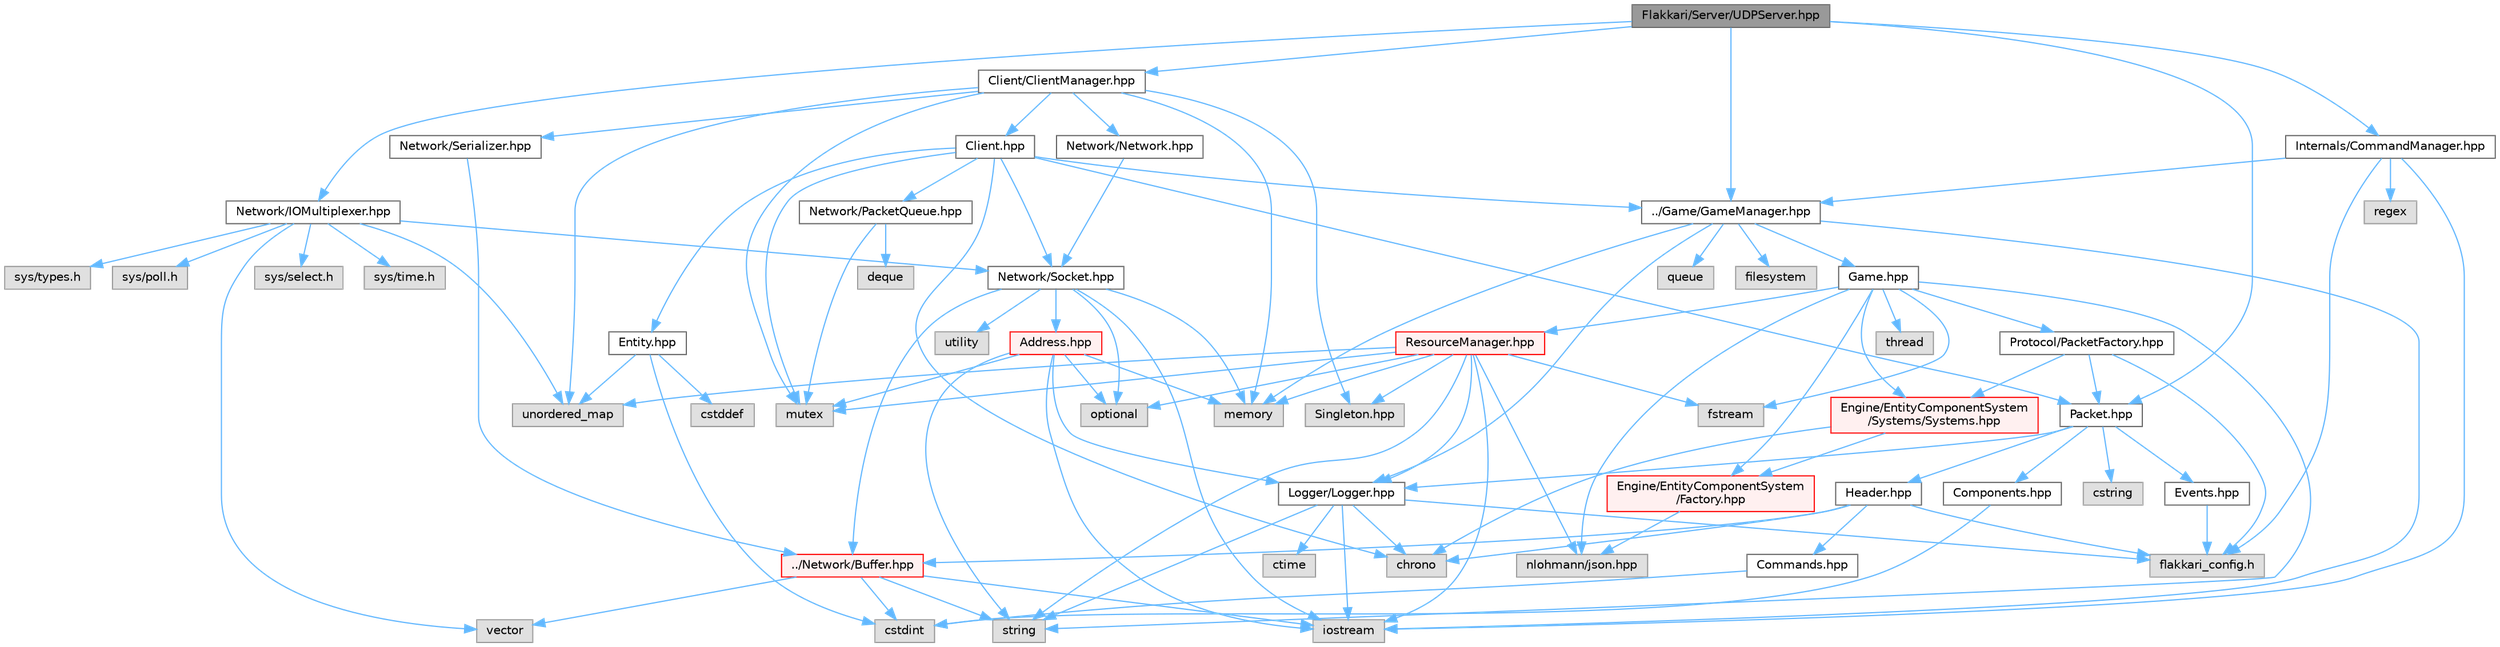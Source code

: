 digraph "Flakkari/Server/UDPServer.hpp"
{
 // LATEX_PDF_SIZE
  bgcolor="transparent";
  edge [fontname=Helvetica,fontsize=10,labelfontname=Helvetica,labelfontsize=10];
  node [fontname=Helvetica,fontsize=10,shape=box,height=0.2,width=0.4];
  Node1 [id="Node000001",label="Flakkari/Server/UDPServer.hpp",height=0.2,width=0.4,color="gray40", fillcolor="grey60", style="filled", fontcolor="black",tooltip=" "];
  Node1 -> Node2 [id="edge1_Node000001_Node000002",color="steelblue1",style="solid",tooltip=" "];
  Node2 [id="Node000002",label="Client/ClientManager.hpp",height=0.2,width=0.4,color="grey40", fillcolor="white", style="filled",URL="$d8/dff/ClientManager_8hpp.html",tooltip=" "];
  Node2 -> Node3 [id="edge2_Node000002_Node000003",color="steelblue1",style="solid",tooltip=" "];
  Node3 [id="Node000003",label="Client.hpp",height=0.2,width=0.4,color="grey40", fillcolor="white", style="filled",URL="$d3/d8e/Client_8hpp.html",tooltip=" "];
  Node3 -> Node4 [id="edge3_Node000003_Node000004",color="steelblue1",style="solid",tooltip=" "];
  Node4 [id="Node000004",label="chrono",height=0.2,width=0.4,color="grey60", fillcolor="#E0E0E0", style="filled",tooltip=" "];
  Node3 -> Node5 [id="edge4_Node000003_Node000005",color="steelblue1",style="solid",tooltip=" "];
  Node5 [id="Node000005",label="mutex",height=0.2,width=0.4,color="grey60", fillcolor="#E0E0E0", style="filled",tooltip=" "];
  Node3 -> Node6 [id="edge5_Node000003_Node000006",color="steelblue1",style="solid",tooltip=" "];
  Node6 [id="Node000006",label="../Game/GameManager.hpp",height=0.2,width=0.4,color="grey40", fillcolor="white", style="filled",URL="$d6/d27/GameManager_8hpp.html",tooltip=" "];
  Node6 -> Node7 [id="edge6_Node000006_Node000007",color="steelblue1",style="solid",tooltip=" "];
  Node7 [id="Node000007",label="filesystem",height=0.2,width=0.4,color="grey60", fillcolor="#E0E0E0", style="filled",tooltip=" "];
  Node6 -> Node8 [id="edge7_Node000006_Node000008",color="steelblue1",style="solid",tooltip=" "];
  Node8 [id="Node000008",label="iostream",height=0.2,width=0.4,color="grey60", fillcolor="#E0E0E0", style="filled",tooltip=" "];
  Node6 -> Node9 [id="edge8_Node000006_Node000009",color="steelblue1",style="solid",tooltip=" "];
  Node9 [id="Node000009",label="memory",height=0.2,width=0.4,color="grey60", fillcolor="#E0E0E0", style="filled",tooltip=" "];
  Node6 -> Node10 [id="edge9_Node000006_Node000010",color="steelblue1",style="solid",tooltip=" "];
  Node10 [id="Node000010",label="queue",height=0.2,width=0.4,color="grey60", fillcolor="#E0E0E0", style="filled",tooltip=" "];
  Node6 -> Node11 [id="edge10_Node000006_Node000011",color="steelblue1",style="solid",tooltip=" "];
  Node11 [id="Node000011",label="Game.hpp",height=0.2,width=0.4,color="grey40", fillcolor="white", style="filled",URL="$d5/d4b/Game_8hpp.html",tooltip=" "];
  Node11 -> Node12 [id="edge11_Node000011_Node000012",color="steelblue1",style="solid",tooltip=" "];
  Node12 [id="Node000012",label="fstream",height=0.2,width=0.4,color="grey60", fillcolor="#E0E0E0", style="filled",tooltip=" "];
  Node11 -> Node13 [id="edge12_Node000011_Node000013",color="steelblue1",style="solid",tooltip=" "];
  Node13 [id="Node000013",label="nlohmann/json.hpp",height=0.2,width=0.4,color="grey60", fillcolor="#E0E0E0", style="filled",tooltip=" "];
  Node11 -> Node14 [id="edge13_Node000011_Node000014",color="steelblue1",style="solid",tooltip=" "];
  Node14 [id="Node000014",label="string",height=0.2,width=0.4,color="grey60", fillcolor="#E0E0E0", style="filled",tooltip=" "];
  Node11 -> Node15 [id="edge14_Node000011_Node000015",color="steelblue1",style="solid",tooltip=" "];
  Node15 [id="Node000015",label="thread",height=0.2,width=0.4,color="grey60", fillcolor="#E0E0E0", style="filled",tooltip=" "];
  Node11 -> Node16 [id="edge15_Node000011_Node000016",color="steelblue1",style="solid",tooltip=" "];
  Node16 [id="Node000016",label="Engine/EntityComponentSystem\l/Factory.hpp",height=0.2,width=0.4,color="red", fillcolor="#FFF0F0", style="filled",URL="$d5/d03/Factory_8hpp.html",tooltip=" "];
  Node16 -> Node13 [id="edge16_Node000016_Node000013",color="steelblue1",style="solid",tooltip=" "];
  Node11 -> Node63 [id="edge17_Node000011_Node000063",color="steelblue1",style="solid",tooltip=" "];
  Node63 [id="Node000063",label="Engine/EntityComponentSystem\l/Systems/Systems.hpp",height=0.2,width=0.4,color="red", fillcolor="#FFF0F0", style="filled",URL="$d8/d3d/Systems_8hpp.html",tooltip=" "];
  Node63 -> Node16 [id="edge18_Node000063_Node000016",color="steelblue1",style="solid",tooltip=" "];
  Node63 -> Node4 [id="edge19_Node000063_Node000004",color="steelblue1",style="solid",tooltip=" "];
  Node11 -> Node65 [id="edge20_Node000011_Node000065",color="steelblue1",style="solid",tooltip=" "];
  Node65 [id="Node000065",label="Protocol/PacketFactory.hpp",height=0.2,width=0.4,color="grey40", fillcolor="white", style="filled",URL="$d7/d61/PacketFactory_8hpp.html",tooltip=" "];
  Node65 -> Node36 [id="edge21_Node000065_Node000036",color="steelblue1",style="solid",tooltip=" "];
  Node36 [id="Node000036",label="flakkari_config.h",height=0.2,width=0.4,color="grey60", fillcolor="#E0E0E0", style="filled",tooltip=" "];
  Node65 -> Node63 [id="edge22_Node000065_Node000063",color="steelblue1",style="solid",tooltip=" "];
  Node65 -> Node66 [id="edge23_Node000065_Node000066",color="steelblue1",style="solid",tooltip=" "];
  Node66 [id="Node000066",label="Packet.hpp",height=0.2,width=0.4,color="grey40", fillcolor="white", style="filled",URL="$db/d1b/Packet_8hpp.html",tooltip=" "];
  Node66 -> Node67 [id="edge24_Node000066_Node000067",color="steelblue1",style="solid",tooltip=" "];
  Node67 [id="Node000067",label="Components.hpp",height=0.2,width=0.4,color="grey40", fillcolor="white", style="filled",URL="$d1/d3b/Components_8hpp.html",tooltip=" "];
  Node67 -> Node20 [id="edge25_Node000067_Node000020",color="steelblue1",style="solid",tooltip=" "];
  Node20 [id="Node000020",label="cstdint",height=0.2,width=0.4,color="grey60", fillcolor="#E0E0E0", style="filled",tooltip=" "];
  Node66 -> Node68 [id="edge26_Node000066_Node000068",color="steelblue1",style="solid",tooltip=" "];
  Node68 [id="Node000068",label="Events.hpp",height=0.2,width=0.4,color="grey40", fillcolor="white", style="filled",URL="$d0/d4e/Events_8hpp.html",tooltip=" "];
  Node68 -> Node36 [id="edge27_Node000068_Node000036",color="steelblue1",style="solid",tooltip=" "];
  Node66 -> Node69 [id="edge28_Node000066_Node000069",color="steelblue1",style="solid",tooltip=" "];
  Node69 [id="Node000069",label="Header.hpp",height=0.2,width=0.4,color="grey40", fillcolor="white", style="filled",URL="$d4/d64/Header_8hpp.html",tooltip=" "];
  Node69 -> Node36 [id="edge29_Node000069_Node000036",color="steelblue1",style="solid",tooltip=" "];
  Node69 -> Node70 [id="edge30_Node000069_Node000070",color="steelblue1",style="solid",tooltip=" "];
  Node70 [id="Node000070",label="../Network/Buffer.hpp",height=0.2,width=0.4,color="red", fillcolor="#FFF0F0", style="filled",URL="$d8/d36/Buffer_8hpp.html",tooltip=" "];
  Node70 -> Node20 [id="edge31_Node000070_Node000020",color="steelblue1",style="solid",tooltip=" "];
  Node70 -> Node8 [id="edge32_Node000070_Node000008",color="steelblue1",style="solid",tooltip=" "];
  Node70 -> Node14 [id="edge33_Node000070_Node000014",color="steelblue1",style="solid",tooltip=" "];
  Node70 -> Node26 [id="edge34_Node000070_Node000026",color="steelblue1",style="solid",tooltip=" "];
  Node26 [id="Node000026",label="vector",height=0.2,width=0.4,color="grey60", fillcolor="#E0E0E0", style="filled",tooltip=" "];
  Node69 -> Node71 [id="edge35_Node000069_Node000071",color="steelblue1",style="solid",tooltip=" "];
  Node71 [id="Node000071",label="Commands.hpp",height=0.2,width=0.4,color="grey40", fillcolor="white", style="filled",URL="$dc/d4b/Commands_8hpp.html",tooltip=" "];
  Node71 -> Node20 [id="edge36_Node000071_Node000020",color="steelblue1",style="solid",tooltip=" "];
  Node69 -> Node4 [id="edge37_Node000069_Node000004",color="steelblue1",style="solid",tooltip=" "];
  Node66 -> Node72 [id="edge38_Node000066_Node000072",color="steelblue1",style="solid",tooltip=" "];
  Node72 [id="Node000072",label="Logger/Logger.hpp",height=0.2,width=0.4,color="grey40", fillcolor="white", style="filled",URL="$d9/d11/Logger_8hpp.html",tooltip=" "];
  Node72 -> Node36 [id="edge39_Node000072_Node000036",color="steelblue1",style="solid",tooltip=" "];
  Node72 -> Node4 [id="edge40_Node000072_Node000004",color="steelblue1",style="solid",tooltip=" "];
  Node72 -> Node73 [id="edge41_Node000072_Node000073",color="steelblue1",style="solid",tooltip=" "];
  Node73 [id="Node000073",label="ctime",height=0.2,width=0.4,color="grey60", fillcolor="#E0E0E0", style="filled",tooltip=" "];
  Node72 -> Node8 [id="edge42_Node000072_Node000008",color="steelblue1",style="solid",tooltip=" "];
  Node72 -> Node14 [id="edge43_Node000072_Node000014",color="steelblue1",style="solid",tooltip=" "];
  Node66 -> Node54 [id="edge44_Node000066_Node000054",color="steelblue1",style="solid",tooltip=" "];
  Node54 [id="Node000054",label="cstring",height=0.2,width=0.4,color="grey60", fillcolor="#E0E0E0", style="filled",tooltip=" "];
  Node11 -> Node74 [id="edge45_Node000011_Node000074",color="steelblue1",style="solid",tooltip=" "];
  Node74 [id="Node000074",label="ResourceManager.hpp",height=0.2,width=0.4,color="red", fillcolor="#FFF0F0", style="filled",URL="$db/d16/ResourceManager_8hpp.html",tooltip=" "];
  Node74 -> Node75 [id="edge46_Node000074_Node000075",color="steelblue1",style="solid",tooltip=" "];
  Node75 [id="Node000075",label="Singleton.hpp",height=0.2,width=0.4,color="grey60", fillcolor="#E0E0E0", style="filled",tooltip=" "];
  Node74 -> Node12 [id="edge47_Node000074_Node000012",color="steelblue1",style="solid",tooltip=" "];
  Node74 -> Node8 [id="edge48_Node000074_Node000008",color="steelblue1",style="solid",tooltip=" "];
  Node74 -> Node9 [id="edge49_Node000074_Node000009",color="steelblue1",style="solid",tooltip=" "];
  Node74 -> Node5 [id="edge50_Node000074_Node000005",color="steelblue1",style="solid",tooltip=" "];
  Node74 -> Node13 [id="edge51_Node000074_Node000013",color="steelblue1",style="solid",tooltip=" "];
  Node74 -> Node24 [id="edge52_Node000074_Node000024",color="steelblue1",style="solid",tooltip=" "];
  Node24 [id="Node000024",label="optional",height=0.2,width=0.4,color="grey60", fillcolor="#E0E0E0", style="filled",tooltip=" "];
  Node74 -> Node14 [id="edge53_Node000074_Node000014",color="steelblue1",style="solid",tooltip=" "];
  Node74 -> Node21 [id="edge54_Node000074_Node000021",color="steelblue1",style="solid",tooltip=" "];
  Node21 [id="Node000021",label="unordered_map",height=0.2,width=0.4,color="grey60", fillcolor="#E0E0E0", style="filled",tooltip=" "];
  Node74 -> Node72 [id="edge55_Node000074_Node000072",color="steelblue1",style="solid",tooltip=" "];
  Node6 -> Node72 [id="edge56_Node000006_Node000072",color="steelblue1",style="solid",tooltip=" "];
  Node3 -> Node18 [id="edge57_Node000003_Node000018",color="steelblue1",style="solid",tooltip=" "];
  Node18 [id="Node000018",label="Entity.hpp",height=0.2,width=0.4,color="grey40", fillcolor="white", style="filled",URL="$de/da6/Entity_8hpp.html",tooltip=" "];
  Node18 -> Node19 [id="edge58_Node000018_Node000019",color="steelblue1",style="solid",tooltip=" "];
  Node19 [id="Node000019",label="cstddef",height=0.2,width=0.4,color="grey60", fillcolor="#E0E0E0", style="filled",tooltip=" "];
  Node18 -> Node20 [id="edge59_Node000018_Node000020",color="steelblue1",style="solid",tooltip=" "];
  Node18 -> Node21 [id="edge60_Node000018_Node000021",color="steelblue1",style="solid",tooltip=" "];
  Node3 -> Node77 [id="edge61_Node000003_Node000077",color="steelblue1",style="solid",tooltip=" "];
  Node77 [id="Node000077",label="Network/PacketQueue.hpp",height=0.2,width=0.4,color="grey40", fillcolor="white", style="filled",URL="$d3/dd3/PacketQueue_8hpp.html",tooltip=" "];
  Node77 -> Node78 [id="edge62_Node000077_Node000078",color="steelblue1",style="solid",tooltip=" "];
  Node78 [id="Node000078",label="deque",height=0.2,width=0.4,color="grey60", fillcolor="#E0E0E0", style="filled",tooltip=" "];
  Node77 -> Node5 [id="edge63_Node000077_Node000005",color="steelblue1",style="solid",tooltip=" "];
  Node3 -> Node79 [id="edge64_Node000003_Node000079",color="steelblue1",style="solid",tooltip=" "];
  Node79 [id="Node000079",label="Network/Socket.hpp",height=0.2,width=0.4,color="grey40", fillcolor="white", style="filled",URL="$dd/df5/Socket_8hpp.html",tooltip=" "];
  Node79 -> Node80 [id="edge65_Node000079_Node000080",color="steelblue1",style="solid",tooltip=" "];
  Node80 [id="Node000080",label="Address.hpp",height=0.2,width=0.4,color="red", fillcolor="#FFF0F0", style="filled",URL="$d4/d47/Address_8hpp.html",tooltip=" "];
  Node80 -> Node8 [id="edge66_Node000080_Node000008",color="steelblue1",style="solid",tooltip=" "];
  Node80 -> Node9 [id="edge67_Node000080_Node000009",color="steelblue1",style="solid",tooltip=" "];
  Node80 -> Node5 [id="edge68_Node000080_Node000005",color="steelblue1",style="solid",tooltip=" "];
  Node80 -> Node24 [id="edge69_Node000080_Node000024",color="steelblue1",style="solid",tooltip=" "];
  Node80 -> Node14 [id="edge70_Node000080_Node000014",color="steelblue1",style="solid",tooltip=" "];
  Node80 -> Node72 [id="edge71_Node000080_Node000072",color="steelblue1",style="solid",tooltip=" "];
  Node79 -> Node70 [id="edge72_Node000079_Node000070",color="steelblue1",style="solid",tooltip=" "];
  Node79 -> Node8 [id="edge73_Node000079_Node000008",color="steelblue1",style="solid",tooltip=" "];
  Node79 -> Node9 [id="edge74_Node000079_Node000009",color="steelblue1",style="solid",tooltip=" "];
  Node79 -> Node24 [id="edge75_Node000079_Node000024",color="steelblue1",style="solid",tooltip=" "];
  Node79 -> Node83 [id="edge76_Node000079_Node000083",color="steelblue1",style="solid",tooltip=" "];
  Node83 [id="Node000083",label="utility",height=0.2,width=0.4,color="grey60", fillcolor="#E0E0E0", style="filled",tooltip=" "];
  Node3 -> Node66 [id="edge77_Node000003_Node000066",color="steelblue1",style="solid",tooltip=" "];
  Node2 -> Node84 [id="edge78_Node000002_Node000084",color="steelblue1",style="solid",tooltip=" "];
  Node84 [id="Node000084",label="Network/Network.hpp",height=0.2,width=0.4,color="grey40", fillcolor="white", style="filled",URL="$da/d02/Network_8hpp.html",tooltip=" "];
  Node84 -> Node79 [id="edge79_Node000084_Node000079",color="steelblue1",style="solid",tooltip=" "];
  Node2 -> Node85 [id="edge80_Node000002_Node000085",color="steelblue1",style="solid",tooltip=" "];
  Node85 [id="Node000085",label="Network/Serializer.hpp",height=0.2,width=0.4,color="grey40", fillcolor="white", style="filled",URL="$d5/dcc/Serializer_8hpp.html",tooltip=" "];
  Node85 -> Node70 [id="edge81_Node000085_Node000070",color="steelblue1",style="solid",tooltip=" "];
  Node2 -> Node75 [id="edge82_Node000002_Node000075",color="steelblue1",style="solid",tooltip=" "];
  Node2 -> Node9 [id="edge83_Node000002_Node000009",color="steelblue1",style="solid",tooltip=" "];
  Node2 -> Node5 [id="edge84_Node000002_Node000005",color="steelblue1",style="solid",tooltip=" "];
  Node2 -> Node21 [id="edge85_Node000002_Node000021",color="steelblue1",style="solid",tooltip=" "];
  Node1 -> Node6 [id="edge86_Node000001_Node000006",color="steelblue1",style="solid",tooltip=" "];
  Node1 -> Node86 [id="edge87_Node000001_Node000086",color="steelblue1",style="solid",tooltip=" "];
  Node86 [id="Node000086",label="Internals/CommandManager.hpp",height=0.2,width=0.4,color="grey40", fillcolor="white", style="filled",URL="$d9/dae/CommandManager_8hpp.html",tooltip=" "];
  Node86 -> Node8 [id="edge88_Node000086_Node000008",color="steelblue1",style="solid",tooltip=" "];
  Node86 -> Node87 [id="edge89_Node000086_Node000087",color="steelblue1",style="solid",tooltip=" "];
  Node87 [id="Node000087",label="regex",height=0.2,width=0.4,color="grey60", fillcolor="#E0E0E0", style="filled",tooltip=" "];
  Node86 -> Node6 [id="edge90_Node000086_Node000006",color="steelblue1",style="solid",tooltip=" "];
  Node86 -> Node36 [id="edge91_Node000086_Node000036",color="steelblue1",style="solid",tooltip=" "];
  Node1 -> Node88 [id="edge92_Node000001_Node000088",color="steelblue1",style="solid",tooltip=" "];
  Node88 [id="Node000088",label="Network/IOMultiplexer.hpp",height=0.2,width=0.4,color="grey40", fillcolor="white", style="filled",URL="$d5/d63/IOMultiplexer_8hpp.html",tooltip=" "];
  Node88 -> Node79 [id="edge93_Node000088_Node000079",color="steelblue1",style="solid",tooltip=" "];
  Node88 -> Node21 [id="edge94_Node000088_Node000021",color="steelblue1",style="solid",tooltip=" "];
  Node88 -> Node26 [id="edge95_Node000088_Node000026",color="steelblue1",style="solid",tooltip=" "];
  Node88 -> Node89 [id="edge96_Node000088_Node000089",color="steelblue1",style="solid",tooltip=" "];
  Node89 [id="Node000089",label="sys/select.h",height=0.2,width=0.4,color="grey60", fillcolor="#E0E0E0", style="filled",tooltip=" "];
  Node88 -> Node90 [id="edge97_Node000088_Node000090",color="steelblue1",style="solid",tooltip=" "];
  Node90 [id="Node000090",label="sys/time.h",height=0.2,width=0.4,color="grey60", fillcolor="#E0E0E0", style="filled",tooltip=" "];
  Node88 -> Node91 [id="edge98_Node000088_Node000091",color="steelblue1",style="solid",tooltip=" "];
  Node91 [id="Node000091",label="sys/types.h",height=0.2,width=0.4,color="grey60", fillcolor="#E0E0E0", style="filled",tooltip=" "];
  Node88 -> Node92 [id="edge99_Node000088_Node000092",color="steelblue1",style="solid",tooltip=" "];
  Node92 [id="Node000092",label="sys/poll.h",height=0.2,width=0.4,color="grey60", fillcolor="#E0E0E0", style="filled",tooltip=" "];
  Node1 -> Node66 [id="edge100_Node000001_Node000066",color="steelblue1",style="solid",tooltip=" "];
}
